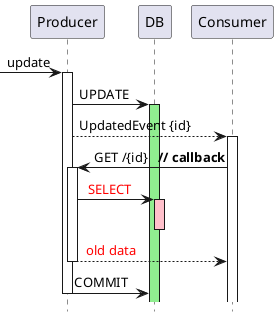 @startuml
'title Consumer Callback Race vs Produce DB Replication
hide footbox
participant Producer
participant DB

-> Producer++:update
Producer -> DB++#lightgreen : UPDATE

'⭐️uncomment bellow, in chunks
Producer --> Consumer++: UpdatedEvent {id}

Consumer->Producer: GET /{id}   **// callback**

Producer++
Producer->DB++#pink: <font color=red> SELECT
DB--
Producer-->Consumer: <font color=red>  old data
Producer--

Producer -> DB--: COMMIT
Producer--

@enduml
